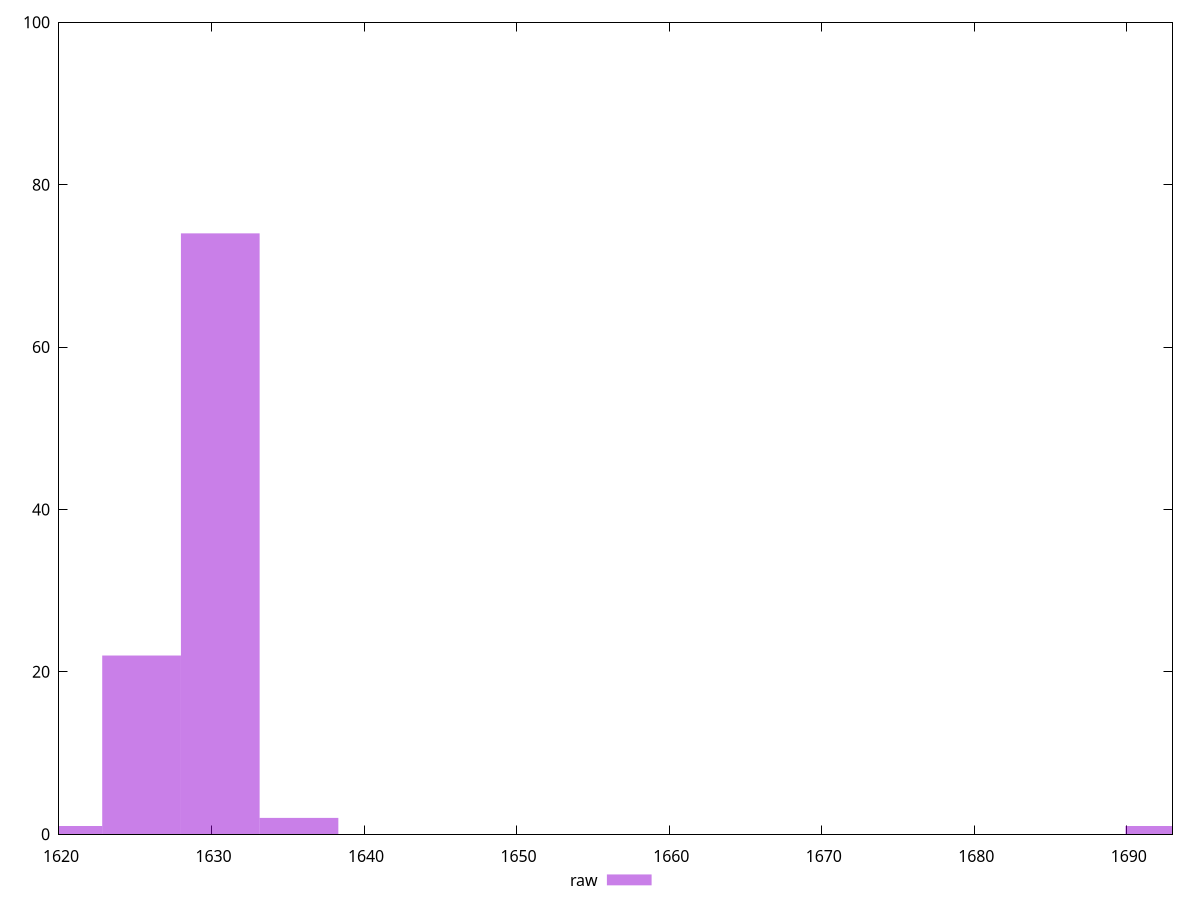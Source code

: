 reset

$raw <<EOF
1692.4934050072152 1
1630.572914580122 74
1625.4128737111976 22
1635.7329554490464 2
1620.2528328422732 1
EOF

set key outside below
set boxwidth 5.160040868924437
set xrange [1620:1693]
set yrange [0:100]
set trange [0:100]
set style fill transparent solid 0.5 noborder
set terminal svg size 640, 490 enhanced background rgb 'white'
set output "reports/report_00033_2021-03-01T14-23-16.841Z/render-blocking-resources/samples/astro-cached/raw/histogram.svg"

plot $raw title "raw" with boxes

reset
